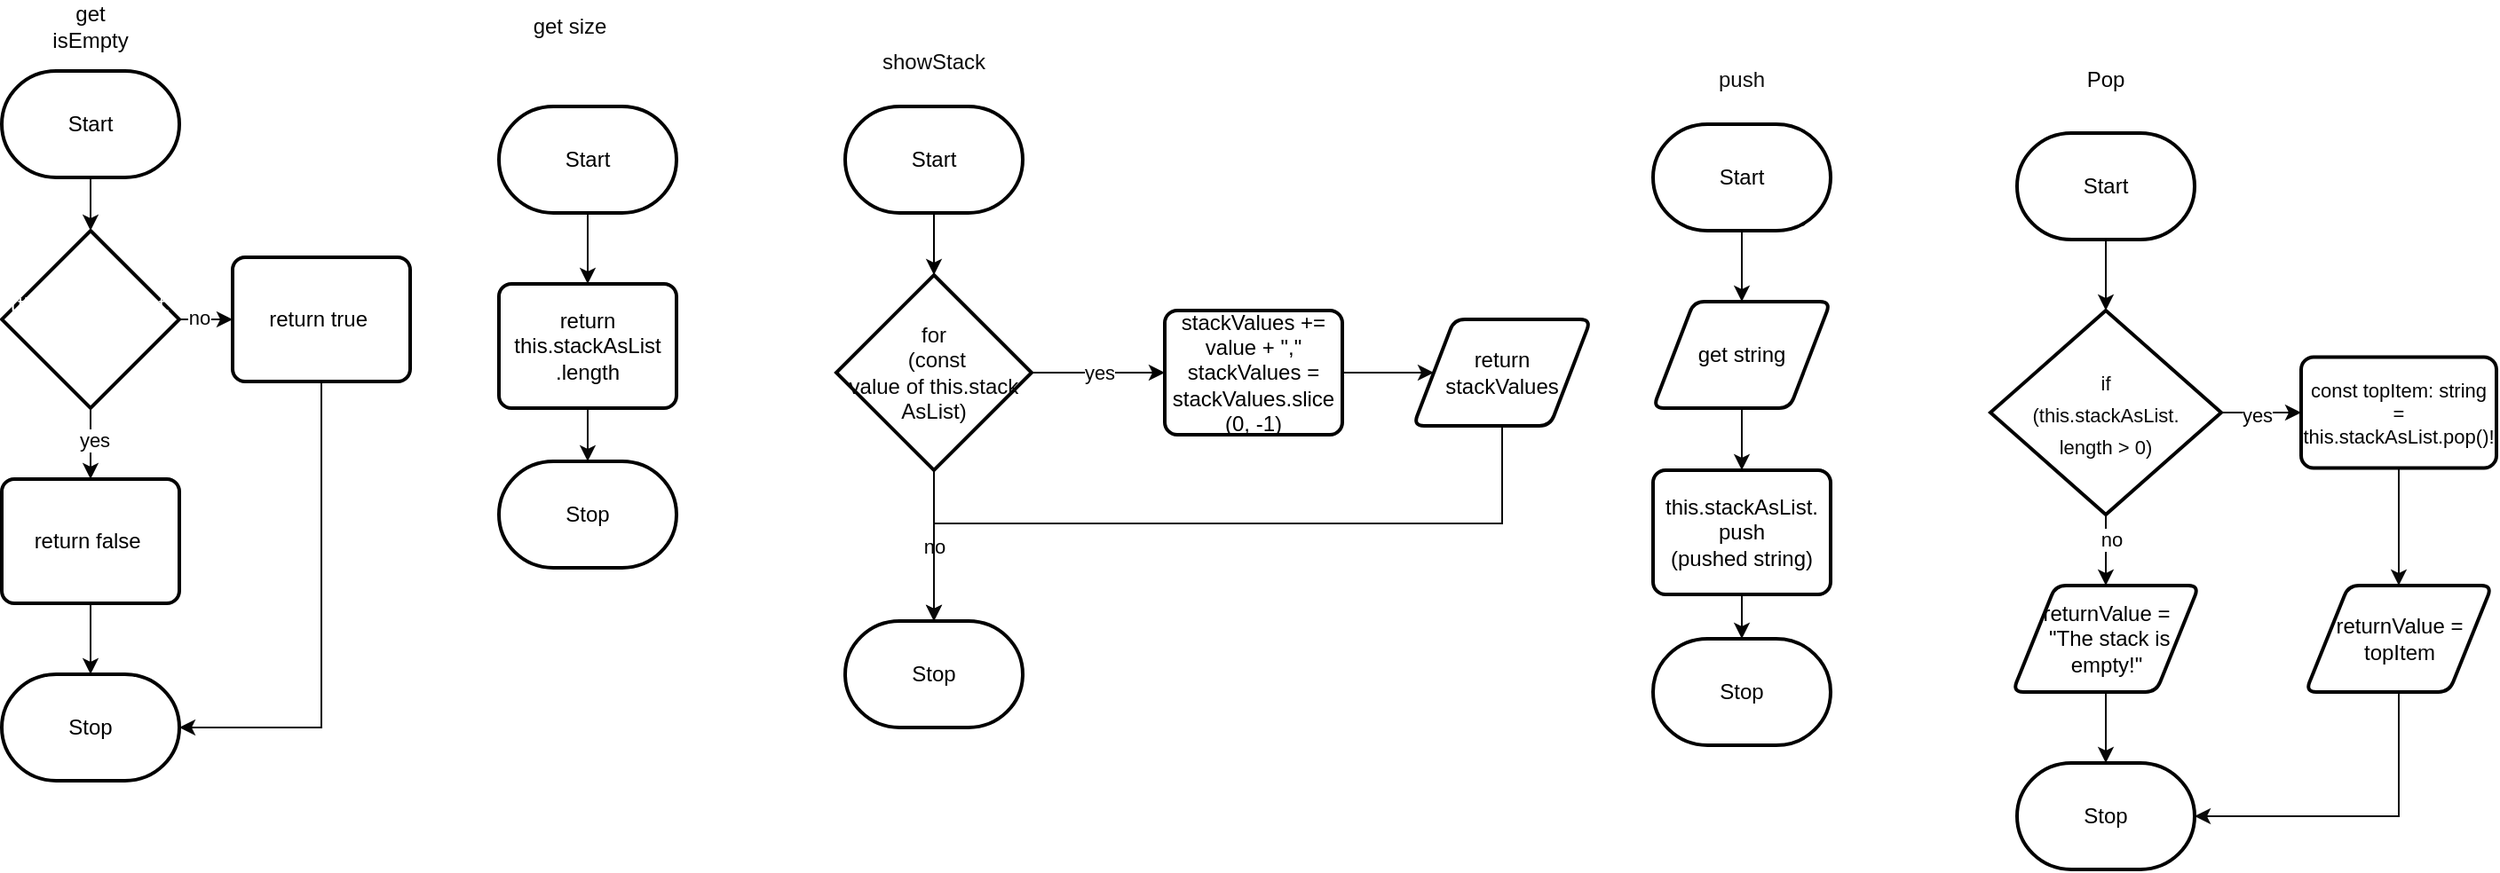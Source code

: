 <mxfile>
    <diagram id="4VX0iguKwNjFRLCseV9F" name="Page-1">
        <mxGraphModel dx="1296" dy="460" grid="1" gridSize="10" guides="1" tooltips="1" connect="1" arrows="1" fold="1" page="1" pageScale="1" pageWidth="850" pageHeight="1100" math="0" shadow="0">
            <root>
                <mxCell id="0"/>
                <mxCell id="1" parent="0"/>
                <mxCell id="2" style="edgeStyle=none;html=1;exitX=0.5;exitY=1;exitDx=0;exitDy=0;exitPerimeter=0;entryX=0.5;entryY=0;entryDx=0;entryDy=0;strokeColor=#030303;" parent="1" source="3" target="5" edge="1">
                    <mxGeometry relative="1" as="geometry"/>
                </mxCell>
                <mxCell id="3" value="Start" style="strokeWidth=2;html=1;shape=mxgraph.flowchart.terminator;whiteSpace=wrap;" parent="1" vertex="1">
                    <mxGeometry x="860" y="230" width="100" height="60" as="geometry"/>
                </mxCell>
                <mxCell id="4" style="edgeStyle=none;html=1;exitX=0.5;exitY=1;exitDx=0;exitDy=0;strokeColor=#080808;" parent="1" source="5" target="7" edge="1">
                    <mxGeometry relative="1" as="geometry"/>
                </mxCell>
                <mxCell id="5" value="get string" style="shape=parallelogram;html=1;strokeWidth=2;perimeter=parallelogramPerimeter;whiteSpace=wrap;rounded=1;arcSize=12;size=0.23;" parent="1" vertex="1">
                    <mxGeometry x="860" y="330" width="100" height="60" as="geometry"/>
                </mxCell>
                <mxCell id="6" style="edgeStyle=none;html=1;exitX=0.5;exitY=1;exitDx=0;exitDy=0;entryX=0.5;entryY=0;entryDx=0;entryDy=0;entryPerimeter=0;strokeColor=#030303;" parent="1" source="7" target="8" edge="1">
                    <mxGeometry relative="1" as="geometry"/>
                </mxCell>
                <mxCell id="7" value="this.stackAsList.&lt;br&gt;push&lt;br&gt;(pushed string)" style="rounded=1;whiteSpace=wrap;html=1;absoluteArcSize=1;arcSize=14;strokeWidth=2;" parent="1" vertex="1">
                    <mxGeometry x="860" y="425" width="100" height="70" as="geometry"/>
                </mxCell>
                <mxCell id="8" value="Stop" style="strokeWidth=2;html=1;shape=mxgraph.flowchart.terminator;whiteSpace=wrap;" parent="1" vertex="1">
                    <mxGeometry x="860" y="520" width="100" height="60" as="geometry"/>
                </mxCell>
                <mxCell id="9" value="&lt;font color=&quot;#0f0f0f&quot;&gt;push&lt;/font&gt;" style="text;strokeColor=none;align=center;fillColor=none;html=1;verticalAlign=middle;whiteSpace=wrap;rounded=0;" parent="1" vertex="1">
                    <mxGeometry x="880" y="190" width="60" height="30" as="geometry"/>
                </mxCell>
                <mxCell id="10" value="&lt;font color=&quot;#0d0d0d&quot;&gt;showStack&lt;/font&gt;" style="text;strokeColor=none;align=center;fillColor=none;html=1;verticalAlign=middle;whiteSpace=wrap;rounded=0;" parent="1" vertex="1">
                    <mxGeometry x="425" y="180" width="60" height="30" as="geometry"/>
                </mxCell>
                <mxCell id="11" style="edgeStyle=none;html=1;exitX=0.5;exitY=1;exitDx=0;exitDy=0;exitPerimeter=0;entryX=0.5;entryY=0;entryDx=0;entryDy=0;entryPerimeter=0;strokeColor=#000000;" parent="1" source="12" target="15" edge="1">
                    <mxGeometry relative="1" as="geometry"/>
                </mxCell>
                <mxCell id="12" value="Start" style="strokeWidth=2;html=1;shape=mxgraph.flowchart.terminator;whiteSpace=wrap;" parent="1" vertex="1">
                    <mxGeometry x="405" y="220" width="100" height="60" as="geometry"/>
                </mxCell>
                <mxCell id="13" value="&lt;font color=&quot;#080808&quot;&gt;yes&lt;/font&gt;" style="edgeStyle=none;html=1;exitX=1;exitY=0.5;exitDx=0;exitDy=0;exitPerimeter=0;entryX=0;entryY=0.5;entryDx=0;entryDy=0;fontColor=#000000;strokeColor=#000000;" parent="1" source="15" target="17" edge="1">
                    <mxGeometry x="0.013" relative="1" as="geometry">
                        <mxPoint as="offset"/>
                    </mxGeometry>
                </mxCell>
                <mxCell id="14" value="no" style="edgeStyle=orthogonalEdgeStyle;rounded=0;html=1;exitX=0.5;exitY=1;exitDx=0;exitDy=0;exitPerimeter=0;entryX=0.5;entryY=0;entryDx=0;entryDy=0;entryPerimeter=0;fontColor=#000000;strokeColor=#050505;" parent="1" source="15" target="20" edge="1">
                    <mxGeometry relative="1" as="geometry"/>
                </mxCell>
                <mxCell id="15" value="&lt;font color=&quot;#080808&quot;&gt;for&lt;br&gt;&amp;nbsp;(const &lt;br&gt;value of this.stack&lt;br&gt;AsList)&lt;/font&gt;" style="strokeWidth=2;html=1;shape=mxgraph.flowchart.decision;whiteSpace=wrap;fontColor=#000000;" parent="1" vertex="1">
                    <mxGeometry x="400" y="315" width="110" height="110" as="geometry"/>
                </mxCell>
                <mxCell id="16" style="edgeStyle=orthogonalEdgeStyle;rounded=0;html=1;exitX=1;exitY=0.5;exitDx=0;exitDy=0;entryX=0;entryY=0.5;entryDx=0;entryDy=0;fontColor=#000000;strokeColor=#080808;" parent="1" source="17" target="19" edge="1">
                    <mxGeometry relative="1" as="geometry"/>
                </mxCell>
                <mxCell id="17" value="stackValues += value + &quot;,&quot;&lt;br&gt;stackValues = stackValues.slice&lt;br&gt;(0, -1)" style="rounded=1;whiteSpace=wrap;html=1;absoluteArcSize=1;arcSize=14;strokeWidth=2;" parent="1" vertex="1">
                    <mxGeometry x="585" y="335" width="100" height="70" as="geometry"/>
                </mxCell>
                <mxCell id="18" style="edgeStyle=orthogonalEdgeStyle;rounded=0;html=1;exitX=0.5;exitY=1;exitDx=0;exitDy=0;entryX=0.5;entryY=0;entryDx=0;entryDy=0;entryPerimeter=0;strokeColor=#080808;" parent="1" source="19" target="20" edge="1">
                    <mxGeometry relative="1" as="geometry"/>
                </mxCell>
                <mxCell id="19" value="return stackValues" style="shape=parallelogram;html=1;strokeWidth=2;perimeter=parallelogramPerimeter;whiteSpace=wrap;rounded=1;arcSize=12;size=0.23;" parent="1" vertex="1">
                    <mxGeometry x="725" y="340" width="100" height="60" as="geometry"/>
                </mxCell>
                <mxCell id="20" value="Stop" style="strokeWidth=2;html=1;shape=mxgraph.flowchart.terminator;whiteSpace=wrap;" parent="1" vertex="1">
                    <mxGeometry x="405" y="510" width="100" height="60" as="geometry"/>
                </mxCell>
                <mxCell id="71" style="edgeStyle=none;html=1;exitX=0.5;exitY=1;exitDx=0;exitDy=0;exitPerimeter=0;entryX=0.5;entryY=0;entryDx=0;entryDy=0;entryPerimeter=0;fontFamily=Helvetica;fontColor=#FFFFFF;strokeColor=#050505;" edge="1" parent="1" source="22" target="70">
                    <mxGeometry relative="1" as="geometry"/>
                </mxCell>
                <mxCell id="22" value="Start" style="strokeWidth=2;html=1;shape=mxgraph.flowchart.terminator;whiteSpace=wrap;" parent="1" vertex="1">
                    <mxGeometry x="-70" y="200" width="100" height="60" as="geometry"/>
                </mxCell>
                <mxCell id="23" value="&lt;font color=&quot;#050505&quot;&gt;get isEmpty&lt;/font&gt;" style="text;strokeColor=none;align=center;fillColor=none;html=1;verticalAlign=middle;whiteSpace=wrap;rounded=0;" parent="1" vertex="1">
                    <mxGeometry x="-50" y="160" width="60" height="30" as="geometry"/>
                </mxCell>
                <mxCell id="26" value="Stop" style="strokeWidth=2;html=1;shape=mxgraph.flowchart.terminator;whiteSpace=wrap;" parent="1" vertex="1">
                    <mxGeometry x="-70" y="540" width="100" height="60" as="geometry"/>
                </mxCell>
                <mxCell id="28" value="&lt;font color=&quot;#0a0a0a&quot;&gt;get size&lt;/font&gt;" style="text;strokeColor=none;align=center;fillColor=none;html=1;verticalAlign=middle;whiteSpace=wrap;rounded=0;" parent="1" vertex="1">
                    <mxGeometry x="220" y="160" width="60" height="30" as="geometry"/>
                </mxCell>
                <mxCell id="31" style="edgeStyle=none;html=1;exitX=0.5;exitY=1;exitDx=0;exitDy=0;exitPerimeter=0;entryX=0.5;entryY=0;entryDx=0;entryDy=0;strokeColor=#050505;" parent="1" source="29" target="30" edge="1">
                    <mxGeometry relative="1" as="geometry"/>
                </mxCell>
                <mxCell id="29" value="Start" style="strokeWidth=2;html=1;shape=mxgraph.flowchart.terminator;whiteSpace=wrap;" parent="1" vertex="1">
                    <mxGeometry x="210" y="220" width="100" height="60" as="geometry"/>
                </mxCell>
                <mxCell id="33" style="edgeStyle=none;html=1;exitX=0.5;exitY=1;exitDx=0;exitDy=0;entryX=0.5;entryY=0;entryDx=0;entryDy=0;entryPerimeter=0;strokeColor=#080808;" parent="1" source="30" target="32" edge="1">
                    <mxGeometry relative="1" as="geometry"/>
                </mxCell>
                <mxCell id="30" value="return this.stackAsList&lt;br&gt;.length" style="rounded=1;whiteSpace=wrap;html=1;absoluteArcSize=1;arcSize=14;strokeWidth=2;" parent="1" vertex="1">
                    <mxGeometry x="210" y="320" width="100" height="70" as="geometry"/>
                </mxCell>
                <mxCell id="32" value="Stop" style="strokeWidth=2;html=1;shape=mxgraph.flowchart.terminator;whiteSpace=wrap;" parent="1" vertex="1">
                    <mxGeometry x="210" y="420" width="100" height="60" as="geometry"/>
                </mxCell>
                <mxCell id="59" style="edgeStyle=orthogonalEdgeStyle;rounded=0;html=1;exitX=0.5;exitY=1;exitDx=0;exitDy=0;exitPerimeter=0;fontSize=11;fontColor=#FDFCFC;strokeColor=#030303;" parent="1" source="34" target="39" edge="1">
                    <mxGeometry relative="1" as="geometry"/>
                </mxCell>
                <mxCell id="34" value="Start" style="strokeWidth=2;html=1;shape=mxgraph.flowchart.terminator;whiteSpace=wrap;" parent="1" vertex="1">
                    <mxGeometry x="1065" y="235" width="100" height="60" as="geometry"/>
                </mxCell>
                <mxCell id="35" value="&lt;font color=&quot;#000000&quot;&gt;Pop&lt;/font&gt;" style="text;strokeColor=none;align=center;fillColor=none;html=1;verticalAlign=middle;whiteSpace=wrap;rounded=0;" parent="1" vertex="1">
                    <mxGeometry x="1085" y="190" width="60" height="30" as="geometry"/>
                </mxCell>
                <mxCell id="62" style="edgeStyle=orthogonalEdgeStyle;rounded=0;html=1;exitX=0.5;exitY=1;exitDx=0;exitDy=0;exitPerimeter=0;fontSize=11;fontColor=#FDFCFC;strokeColor=#030303;" parent="1" source="39" target="61" edge="1">
                    <mxGeometry relative="1" as="geometry"/>
                </mxCell>
                <mxCell id="64" value="&lt;font color=&quot;#050505&quot;&gt;no&lt;/font&gt;" style="edgeLabel;html=1;align=center;verticalAlign=middle;resizable=0;points=[];fontSize=11;fontColor=#FDFCFC;" parent="62" vertex="1" connectable="0">
                    <mxGeometry x="-0.367" y="3" relative="1" as="geometry">
                        <mxPoint y="1" as="offset"/>
                    </mxGeometry>
                </mxCell>
                <mxCell id="68" style="edgeStyle=orthogonalEdgeStyle;rounded=0;html=1;exitX=1;exitY=0.5;exitDx=0;exitDy=0;exitPerimeter=0;entryX=0;entryY=0.5;entryDx=0;entryDy=0;fontFamily=Helvetica;fontSize=11;fontColor=#050505;strokeColor=#050505;" parent="1" source="39" target="55" edge="1">
                    <mxGeometry relative="1" as="geometry"/>
                </mxCell>
                <mxCell id="69" value="yes" style="edgeLabel;html=1;align=center;verticalAlign=middle;resizable=0;points=[];fontSize=11;fontFamily=Helvetica;fontColor=#050505;" parent="68" vertex="1" connectable="0">
                    <mxGeometry x="-0.133" relative="1" as="geometry">
                        <mxPoint y="1" as="offset"/>
                    </mxGeometry>
                </mxCell>
                <mxCell id="39" value="&lt;p style=&quot;line-height: 18px; font-size: 11px;&quot;&gt;&lt;font color=&quot;#0a0a0a&quot;&gt;&lt;font style=&quot;font-size: 11px;&quot;&gt;if&lt;br&gt; &lt;/font&gt;&lt;font style=&quot;font-size: 11px;&quot;&gt;(this.stack&lt;/font&gt;&lt;font style=&quot;font-size: 11px;&quot;&gt;AsList.&lt;br&gt;&lt;/font&gt;&lt;font style=&quot;font-size: 11px;&quot;&gt;length&amp;nbsp;&lt;/font&gt;&lt;font style=&quot;font-size: 11px;&quot;&gt;&amp;gt; 0)&lt;/font&gt;&lt;/font&gt;&lt;/p&gt;" style="strokeWidth=2;html=1;shape=mxgraph.flowchart.decision;whiteSpace=wrap;fontColor=#fdfcfc;" parent="1" vertex="1">
                    <mxGeometry x="1050" y="335" width="130" height="115" as="geometry"/>
                </mxCell>
                <mxCell id="60" style="edgeStyle=orthogonalEdgeStyle;rounded=0;html=1;exitX=0.5;exitY=1;exitDx=0;exitDy=0;entryX=0.5;entryY=0;entryDx=0;entryDy=0;fontSize=11;fontColor=#FDFCFC;strokeColor=#0a0a0a;" parent="1" source="55" target="58" edge="1">
                    <mxGeometry relative="1" as="geometry"/>
                </mxCell>
                <mxCell id="55" value="&lt;p&gt;&lt;font color=&quot;#030303&quot;&gt;const topItem: string = this.stackAsList.pop()!&lt;/font&gt;&lt;/p&gt;" style="rounded=1;whiteSpace=wrap;html=1;absoluteArcSize=1;arcSize=14;strokeWidth=2;labelBackgroundColor=none;fontSize=11;fontColor=#FDFCFC;" parent="1" vertex="1">
                    <mxGeometry x="1225" y="361.25" width="110" height="62.5" as="geometry"/>
                </mxCell>
                <mxCell id="67" style="edgeStyle=orthogonalEdgeStyle;rounded=0;html=1;exitX=0.5;exitY=1;exitDx=0;exitDy=0;entryX=1;entryY=0.5;entryDx=0;entryDy=0;entryPerimeter=0;fontSize=11;fontColor=#FDFCFC;strokeColor=#0d0d0d;" parent="1" source="58" target="65" edge="1">
                    <mxGeometry relative="1" as="geometry"/>
                </mxCell>
                <mxCell id="58" value="returnValue = topItem" style="shape=parallelogram;html=1;strokeWidth=2;perimeter=parallelogramPerimeter;whiteSpace=wrap;rounded=1;arcSize=12;size=0.23;" parent="1" vertex="1">
                    <mxGeometry x="1227.5" y="490" width="105" height="60" as="geometry"/>
                </mxCell>
                <mxCell id="66" style="edgeStyle=orthogonalEdgeStyle;rounded=0;html=1;exitX=0.5;exitY=1;exitDx=0;exitDy=0;entryX=0.5;entryY=0;entryDx=0;entryDy=0;entryPerimeter=0;fontSize=11;fontColor=#FDFCFC;strokeColor=#050505;" parent="1" source="61" target="65" edge="1">
                    <mxGeometry relative="1" as="geometry"/>
                </mxCell>
                <mxCell id="61" value="returnValue =&lt;br&gt;&amp;nbsp;&quot;The stack is empty!&quot;" style="shape=parallelogram;html=1;strokeWidth=2;perimeter=parallelogramPerimeter;whiteSpace=wrap;rounded=1;arcSize=12;size=0.23;" parent="1" vertex="1">
                    <mxGeometry x="1062.5" y="490" width="105" height="60" as="geometry"/>
                </mxCell>
                <mxCell id="65" value="Stop" style="strokeWidth=2;html=1;shape=mxgraph.flowchart.terminator;whiteSpace=wrap;" parent="1" vertex="1">
                    <mxGeometry x="1065" y="590" width="100" height="60" as="geometry"/>
                </mxCell>
                <mxCell id="73" style="edgeStyle=none;html=1;exitX=0.5;exitY=1;exitDx=0;exitDy=0;exitPerimeter=0;strokeColor=#050505;fontFamily=Helvetica;fontColor=#FFFFFF;" edge="1" parent="1" source="70" target="72">
                    <mxGeometry relative="1" as="geometry"/>
                </mxCell>
                <mxCell id="74" value="&lt;font color=&quot;#050505&quot;&gt;yes&lt;/font&gt;" style="edgeLabel;html=1;align=center;verticalAlign=middle;resizable=0;points=[];fontFamily=Helvetica;fontColor=#FFFFFF;" vertex="1" connectable="0" parent="73">
                    <mxGeometry x="-0.167" y="2" relative="1" as="geometry">
                        <mxPoint y="1" as="offset"/>
                    </mxGeometry>
                </mxCell>
                <mxCell id="76" style="edgeStyle=none;html=1;exitX=1;exitY=0.5;exitDx=0;exitDy=0;exitPerimeter=0;entryX=0;entryY=0.5;entryDx=0;entryDy=0;strokeColor=#050505;fontFamily=Helvetica;fontColor=#050505;" edge="1" parent="1" source="70" target="75">
                    <mxGeometry relative="1" as="geometry"/>
                </mxCell>
                <mxCell id="77" value="no" style="edgeLabel;html=1;align=center;verticalAlign=middle;resizable=0;points=[];fontFamily=Helvetica;fontColor=#050505;" vertex="1" connectable="0" parent="76">
                    <mxGeometry x="-0.267" y="2" relative="1" as="geometry">
                        <mxPoint y="1" as="offset"/>
                    </mxGeometry>
                </mxCell>
                <mxCell id="70" value="&lt;div style=&quot;line-height: 18px;&quot;&gt;&lt;font style=&quot;&quot; color=&quot;#ffffff&quot;&gt;if (this.stackAsList.&lt;/font&gt;&lt;/div&gt;&lt;div style=&quot;line-height: 18px;&quot;&gt;&lt;font style=&quot;&quot; color=&quot;#ffffff&quot;&gt;length&amp;nbsp;&lt;/font&gt;&lt;/div&gt;&lt;div style=&quot;line-height: 18px;&quot;&gt;&lt;font style=&quot;&quot; color=&quot;#ffffff&quot;&gt;&amp;gt; 0)&lt;/font&gt;&lt;/div&gt;" style="strokeWidth=2;html=1;shape=mxgraph.flowchart.decision;whiteSpace=wrap;" vertex="1" parent="1">
                    <mxGeometry x="-70" y="290" width="100" height="100" as="geometry"/>
                </mxCell>
                <mxCell id="78" style="edgeStyle=none;html=1;exitX=0.5;exitY=1;exitDx=0;exitDy=0;strokeColor=#050505;fontFamily=Helvetica;fontColor=#050505;" edge="1" parent="1" source="72" target="26">
                    <mxGeometry relative="1" as="geometry"/>
                </mxCell>
                <mxCell id="72" value="return false&amp;nbsp;" style="rounded=1;whiteSpace=wrap;html=1;absoluteArcSize=1;arcSize=14;strokeWidth=2;" vertex="1" parent="1">
                    <mxGeometry x="-70" y="430" width="100" height="70" as="geometry"/>
                </mxCell>
                <mxCell id="79" style="edgeStyle=orthogonalEdgeStyle;html=1;exitX=0.5;exitY=1;exitDx=0;exitDy=0;entryX=1;entryY=0.5;entryDx=0;entryDy=0;entryPerimeter=0;strokeColor=#050505;fontFamily=Helvetica;fontColor=#050505;rounded=0;" edge="1" parent="1" source="75" target="26">
                    <mxGeometry relative="1" as="geometry"/>
                </mxCell>
                <mxCell id="75" value="return true&amp;nbsp;" style="rounded=1;whiteSpace=wrap;html=1;absoluteArcSize=1;arcSize=14;strokeWidth=2;" vertex="1" parent="1">
                    <mxGeometry x="60" y="305" width="100" height="70" as="geometry"/>
                </mxCell>
            </root>
        </mxGraphModel>
    </diagram>
</mxfile>